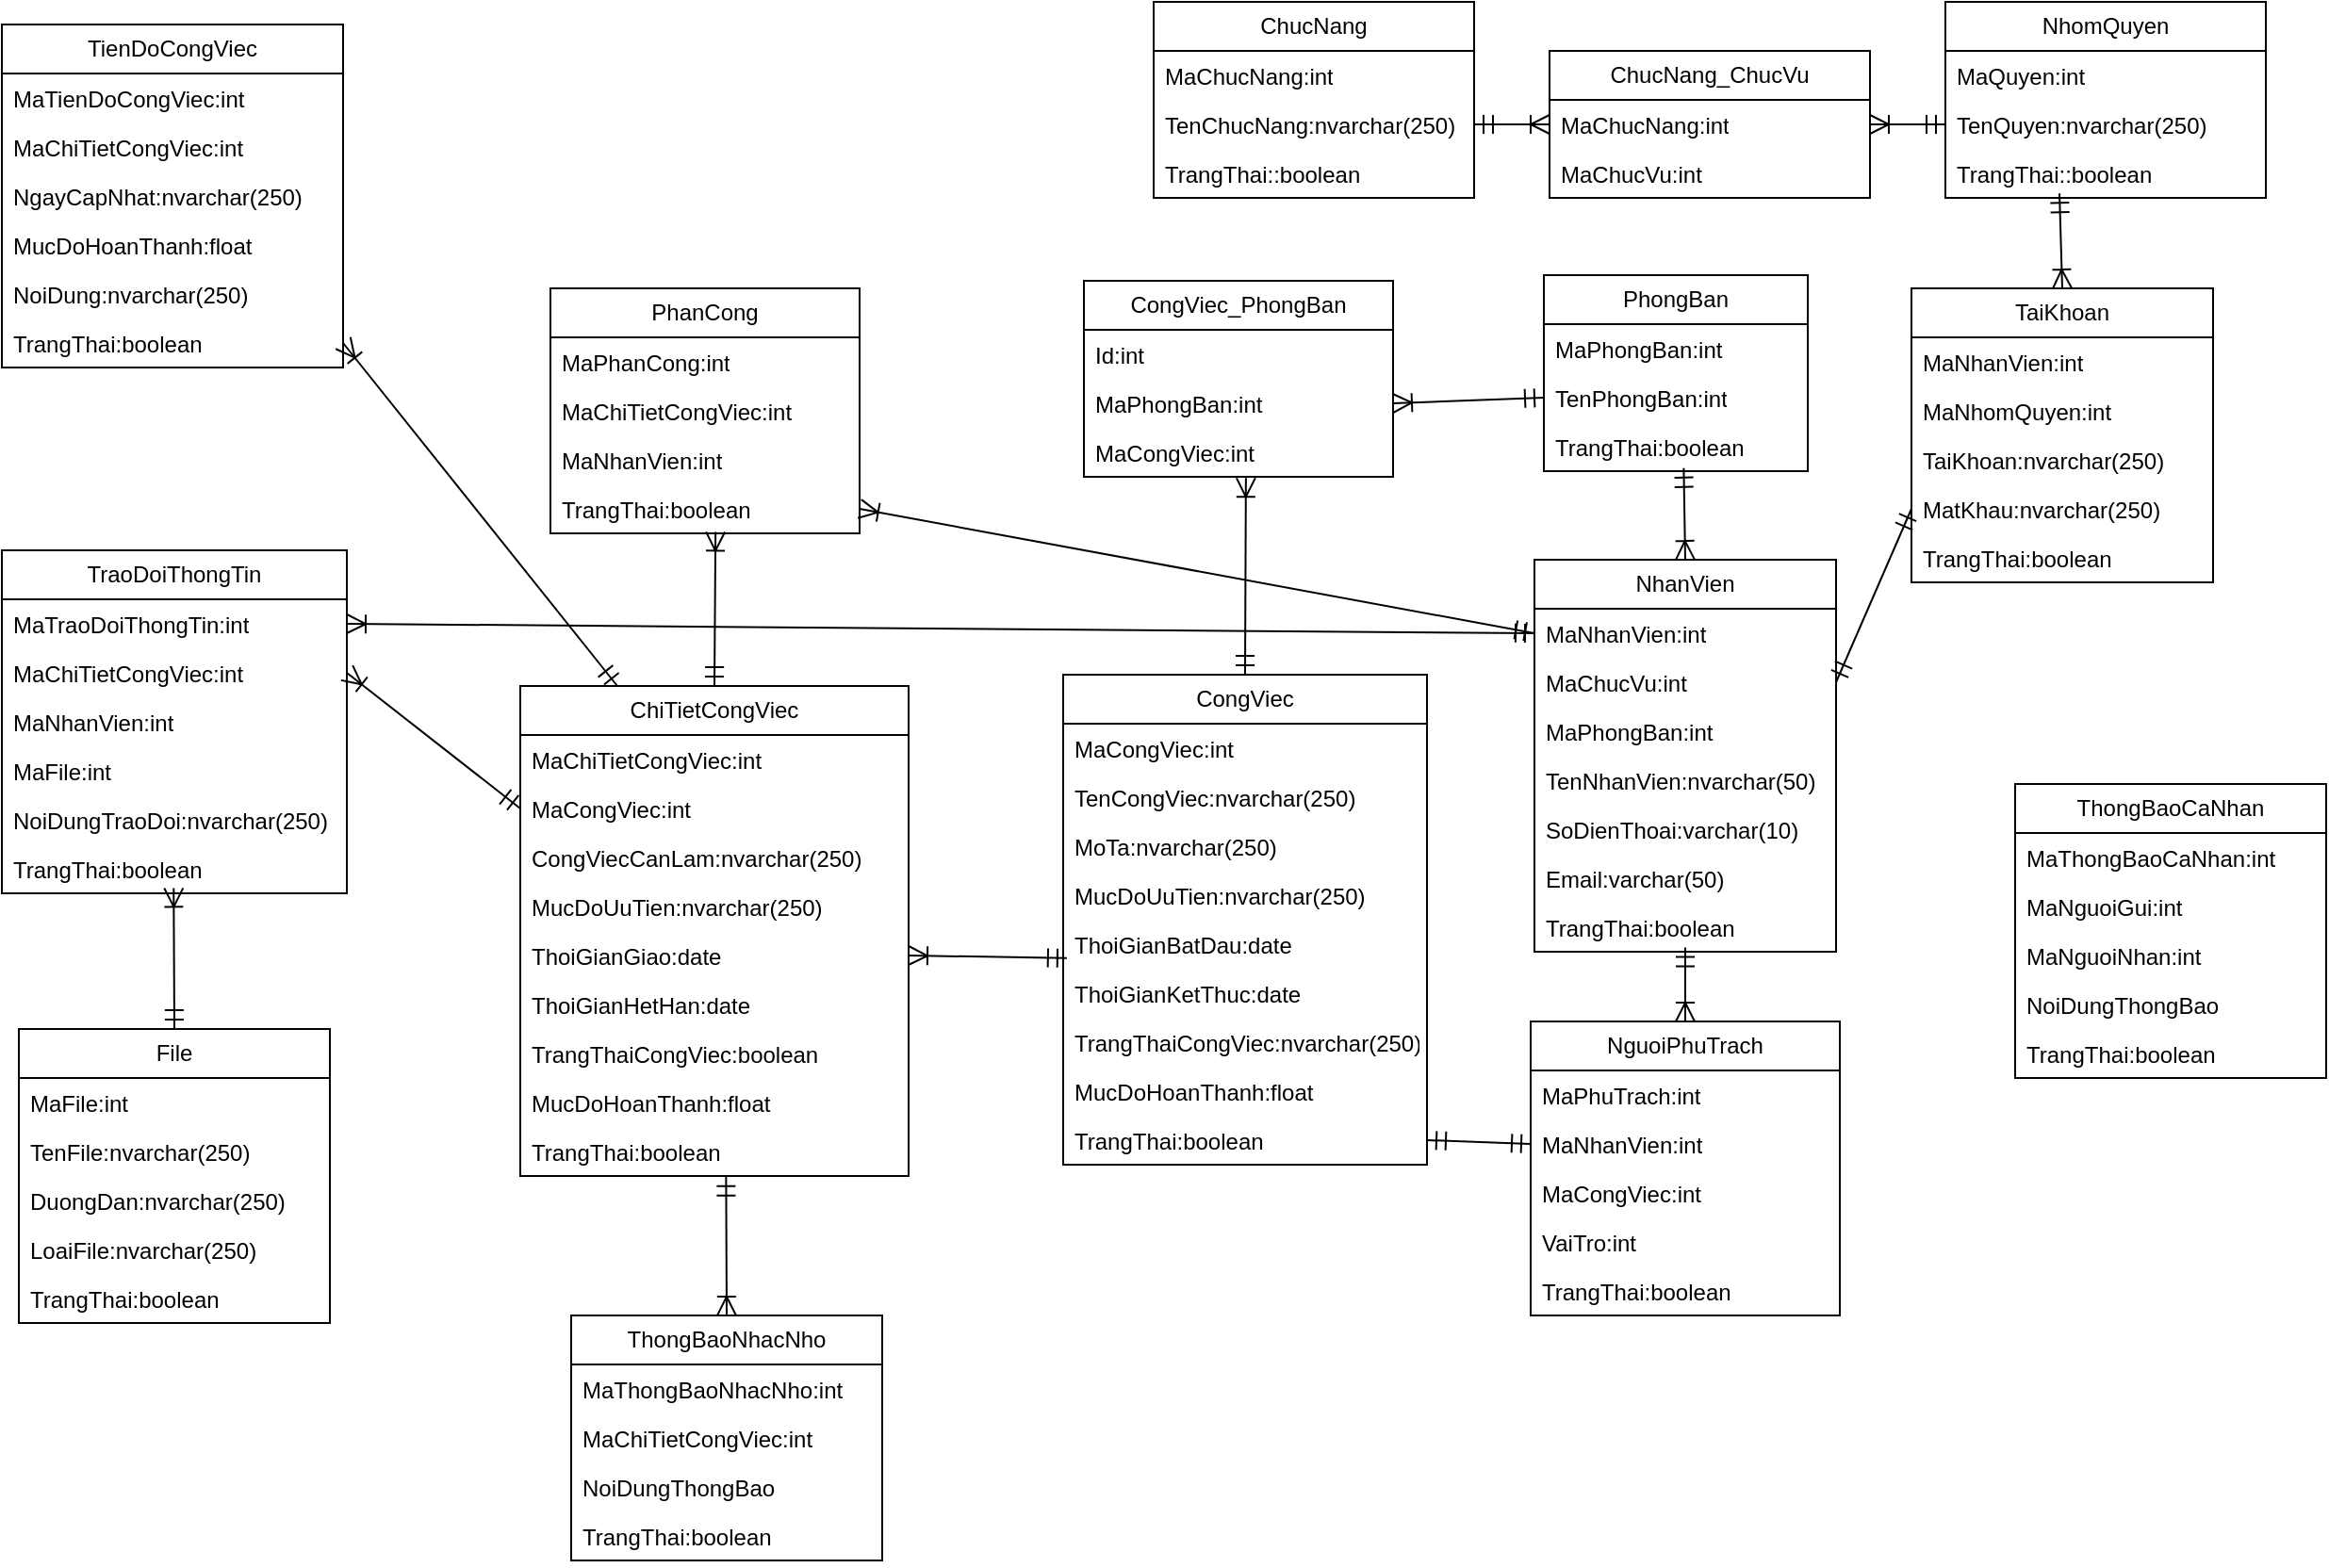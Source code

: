 <mxfile version="24.7.14">
  <diagram name="Trang-1" id="C-tgxgAVF5Ouf7KuxYOn">
    <mxGraphModel dx="2206" dy="981" grid="0" gridSize="10" guides="1" tooltips="1" connect="1" arrows="1" fold="1" page="0" pageScale="1" pageWidth="827" pageHeight="1169" math="0" shadow="0">
      <root>
        <mxCell id="0" />
        <mxCell id="1" parent="0" />
        <mxCell id="ZC5v_0BSbkfHpD8rnW3x-1" value="TaiKhoan" style="swimlane;fontStyle=0;childLayout=stackLayout;horizontal=1;startSize=26;fillColor=none;horizontalStack=0;resizeParent=1;resizeParentMax=0;resizeLast=0;collapsible=1;marginBottom=0;whiteSpace=wrap;html=1;" vertex="1" parent="1">
          <mxGeometry x="-158" y="-158" width="160" height="156" as="geometry" />
        </mxCell>
        <mxCell id="ZC5v_0BSbkfHpD8rnW3x-2" value="MaNhanVien:int" style="text;strokeColor=none;fillColor=none;align=left;verticalAlign=top;spacingLeft=4;spacingRight=4;overflow=hidden;rotatable=0;points=[[0,0.5],[1,0.5]];portConstraint=eastwest;whiteSpace=wrap;html=1;" vertex="1" parent="ZC5v_0BSbkfHpD8rnW3x-1">
          <mxGeometry y="26" width="160" height="26" as="geometry" />
        </mxCell>
        <mxCell id="ZC5v_0BSbkfHpD8rnW3x-3" value="MaNhomQuyen:int" style="text;strokeColor=none;fillColor=none;align=left;verticalAlign=top;spacingLeft=4;spacingRight=4;overflow=hidden;rotatable=0;points=[[0,0.5],[1,0.5]];portConstraint=eastwest;whiteSpace=wrap;html=1;" vertex="1" parent="ZC5v_0BSbkfHpD8rnW3x-1">
          <mxGeometry y="52" width="160" height="26" as="geometry" />
        </mxCell>
        <mxCell id="ZC5v_0BSbkfHpD8rnW3x-4" value="TaiKhoan:nvarchar(250)" style="text;strokeColor=none;fillColor=none;align=left;verticalAlign=top;spacingLeft=4;spacingRight=4;overflow=hidden;rotatable=0;points=[[0,0.5],[1,0.5]];portConstraint=eastwest;whiteSpace=wrap;html=1;" vertex="1" parent="ZC5v_0BSbkfHpD8rnW3x-1">
          <mxGeometry y="78" width="160" height="26" as="geometry" />
        </mxCell>
        <mxCell id="ZC5v_0BSbkfHpD8rnW3x-5" value="MatKhau:nvarchar(250)" style="text;strokeColor=none;fillColor=none;align=left;verticalAlign=top;spacingLeft=4;spacingRight=4;overflow=hidden;rotatable=0;points=[[0,0.5],[1,0.5]];portConstraint=eastwest;whiteSpace=wrap;html=1;" vertex="1" parent="ZC5v_0BSbkfHpD8rnW3x-1">
          <mxGeometry y="104" width="160" height="26" as="geometry" />
        </mxCell>
        <mxCell id="ZC5v_0BSbkfHpD8rnW3x-6" value="TrangThai:boolean" style="text;strokeColor=none;fillColor=none;align=left;verticalAlign=top;spacingLeft=4;spacingRight=4;overflow=hidden;rotatable=0;points=[[0,0.5],[1,0.5]];portConstraint=eastwest;whiteSpace=wrap;html=1;" vertex="1" parent="ZC5v_0BSbkfHpD8rnW3x-1">
          <mxGeometry y="130" width="160" height="26" as="geometry" />
        </mxCell>
        <mxCell id="ZC5v_0BSbkfHpD8rnW3x-16" value="PhongBan" style="swimlane;fontStyle=0;childLayout=stackLayout;horizontal=1;startSize=26;fillColor=none;horizontalStack=0;resizeParent=1;resizeParentMax=0;resizeLast=0;collapsible=1;marginBottom=0;whiteSpace=wrap;html=1;" vertex="1" parent="1">
          <mxGeometry x="-353" y="-165" width="140" height="104" as="geometry" />
        </mxCell>
        <mxCell id="ZC5v_0BSbkfHpD8rnW3x-17" value="MaPhongBan:int" style="text;strokeColor=none;fillColor=none;align=left;verticalAlign=top;spacingLeft=4;spacingRight=4;overflow=hidden;rotatable=0;points=[[0,0.5],[1,0.5]];portConstraint=eastwest;whiteSpace=wrap;html=1;" vertex="1" parent="ZC5v_0BSbkfHpD8rnW3x-16">
          <mxGeometry y="26" width="140" height="26" as="geometry" />
        </mxCell>
        <mxCell id="ZC5v_0BSbkfHpD8rnW3x-18" value="TenPhongBan:int" style="text;strokeColor=none;fillColor=none;align=left;verticalAlign=top;spacingLeft=4;spacingRight=4;overflow=hidden;rotatable=0;points=[[0,0.5],[1,0.5]];portConstraint=eastwest;whiteSpace=wrap;html=1;" vertex="1" parent="ZC5v_0BSbkfHpD8rnW3x-16">
          <mxGeometry y="52" width="140" height="26" as="geometry" />
        </mxCell>
        <mxCell id="ZC5v_0BSbkfHpD8rnW3x-19" value="TrangThai:boolean" style="text;strokeColor=none;fillColor=none;align=left;verticalAlign=top;spacingLeft=4;spacingRight=4;overflow=hidden;rotatable=0;points=[[0,0.5],[1,0.5]];portConstraint=eastwest;whiteSpace=wrap;html=1;" vertex="1" parent="ZC5v_0BSbkfHpD8rnW3x-16">
          <mxGeometry y="78" width="140" height="26" as="geometry" />
        </mxCell>
        <mxCell id="ZC5v_0BSbkfHpD8rnW3x-20" style="edgeStyle=none;curved=1;rounded=0;orthogonalLoop=1;jettySize=auto;html=1;entryX=1;entryY=0.5;entryDx=0;entryDy=0;fontSize=12;startSize=8;endSize=8;" edge="1" parent="ZC5v_0BSbkfHpD8rnW3x-16" source="ZC5v_0BSbkfHpD8rnW3x-18" target="ZC5v_0BSbkfHpD8rnW3x-18">
          <mxGeometry relative="1" as="geometry" />
        </mxCell>
        <mxCell id="ZC5v_0BSbkfHpD8rnW3x-21" value="CongViec" style="swimlane;fontStyle=0;childLayout=stackLayout;horizontal=1;startSize=26;fillColor=none;horizontalStack=0;resizeParent=1;resizeParentMax=0;resizeLast=0;collapsible=1;marginBottom=0;whiteSpace=wrap;html=1;" vertex="1" parent="1">
          <mxGeometry x="-608" y="47" width="193" height="260" as="geometry" />
        </mxCell>
        <mxCell id="ZC5v_0BSbkfHpD8rnW3x-22" value="MaCongViec:int" style="text;strokeColor=none;fillColor=none;align=left;verticalAlign=top;spacingLeft=4;spacingRight=4;overflow=hidden;rotatable=0;points=[[0,0.5],[1,0.5]];portConstraint=eastwest;whiteSpace=wrap;html=1;" vertex="1" parent="ZC5v_0BSbkfHpD8rnW3x-21">
          <mxGeometry y="26" width="193" height="26" as="geometry" />
        </mxCell>
        <mxCell id="ZC5v_0BSbkfHpD8rnW3x-23" value="TenCongViec:nvarchar(250)" style="text;strokeColor=none;fillColor=none;align=left;verticalAlign=top;spacingLeft=4;spacingRight=4;overflow=hidden;rotatable=0;points=[[0,0.5],[1,0.5]];portConstraint=eastwest;whiteSpace=wrap;html=1;" vertex="1" parent="ZC5v_0BSbkfHpD8rnW3x-21">
          <mxGeometry y="52" width="193" height="26" as="geometry" />
        </mxCell>
        <mxCell id="ZC5v_0BSbkfHpD8rnW3x-24" value="MoTa:nvarchar(250)" style="text;strokeColor=none;fillColor=none;align=left;verticalAlign=top;spacingLeft=4;spacingRight=4;overflow=hidden;rotatable=0;points=[[0,0.5],[1,0.5]];portConstraint=eastwest;whiteSpace=wrap;html=1;" vertex="1" parent="ZC5v_0BSbkfHpD8rnW3x-21">
          <mxGeometry y="78" width="193" height="26" as="geometry" />
        </mxCell>
        <mxCell id="ZC5v_0BSbkfHpD8rnW3x-25" value="MucDoUuTien:nvarchar(250)" style="text;strokeColor=none;fillColor=none;align=left;verticalAlign=top;spacingLeft=4;spacingRight=4;overflow=hidden;rotatable=0;points=[[0,0.5],[1,0.5]];portConstraint=eastwest;whiteSpace=wrap;html=1;" vertex="1" parent="ZC5v_0BSbkfHpD8rnW3x-21">
          <mxGeometry y="104" width="193" height="26" as="geometry" />
        </mxCell>
        <mxCell id="ZC5v_0BSbkfHpD8rnW3x-26" value="ThoiGianBatDau:date" style="text;strokeColor=none;fillColor=none;align=left;verticalAlign=top;spacingLeft=4;spacingRight=4;overflow=hidden;rotatable=0;points=[[0,0.5],[1,0.5]];portConstraint=eastwest;whiteSpace=wrap;html=1;" vertex="1" parent="ZC5v_0BSbkfHpD8rnW3x-21">
          <mxGeometry y="130" width="193" height="26" as="geometry" />
        </mxCell>
        <mxCell id="ZC5v_0BSbkfHpD8rnW3x-27" value="ThoiGianKetThuc:date" style="text;strokeColor=none;fillColor=none;align=left;verticalAlign=top;spacingLeft=4;spacingRight=4;overflow=hidden;rotatable=0;points=[[0,0.5],[1,0.5]];portConstraint=eastwest;whiteSpace=wrap;html=1;" vertex="1" parent="ZC5v_0BSbkfHpD8rnW3x-21">
          <mxGeometry y="156" width="193" height="26" as="geometry" />
        </mxCell>
        <mxCell id="ZC5v_0BSbkfHpD8rnW3x-28" value="TrangThaiCongViec:nvarchar(250)" style="text;strokeColor=none;fillColor=none;align=left;verticalAlign=top;spacingLeft=4;spacingRight=4;overflow=hidden;rotatable=0;points=[[0,0.5],[1,0.5]];portConstraint=eastwest;whiteSpace=wrap;html=1;" vertex="1" parent="ZC5v_0BSbkfHpD8rnW3x-21">
          <mxGeometry y="182" width="193" height="26" as="geometry" />
        </mxCell>
        <mxCell id="ZC5v_0BSbkfHpD8rnW3x-29" value="MucDoHoanThanh:float" style="text;strokeColor=none;fillColor=none;align=left;verticalAlign=top;spacingLeft=4;spacingRight=4;overflow=hidden;rotatable=0;points=[[0,0.5],[1,0.5]];portConstraint=eastwest;whiteSpace=wrap;html=1;" vertex="1" parent="ZC5v_0BSbkfHpD8rnW3x-21">
          <mxGeometry y="208" width="193" height="26" as="geometry" />
        </mxCell>
        <mxCell id="ZC5v_0BSbkfHpD8rnW3x-30" value="TrangThai:boolean" style="text;strokeColor=none;fillColor=none;align=left;verticalAlign=top;spacingLeft=4;spacingRight=4;overflow=hidden;rotatable=0;points=[[0,0.5],[1,0.5]];portConstraint=eastwest;whiteSpace=wrap;html=1;" vertex="1" parent="ZC5v_0BSbkfHpD8rnW3x-21">
          <mxGeometry y="234" width="193" height="26" as="geometry" />
        </mxCell>
        <mxCell id="ZC5v_0BSbkfHpD8rnW3x-60" value="ChucNang" style="swimlane;fontStyle=0;childLayout=stackLayout;horizontal=1;startSize=26;fillColor=none;horizontalStack=0;resizeParent=1;resizeParentMax=0;resizeLast=0;collapsible=1;marginBottom=0;whiteSpace=wrap;html=1;" vertex="1" parent="1">
          <mxGeometry x="-560" y="-310" width="170" height="104" as="geometry" />
        </mxCell>
        <mxCell id="ZC5v_0BSbkfHpD8rnW3x-61" value="MaChucNang:int" style="text;strokeColor=none;fillColor=none;align=left;verticalAlign=top;spacingLeft=4;spacingRight=4;overflow=hidden;rotatable=0;points=[[0,0.5],[1,0.5]];portConstraint=eastwest;whiteSpace=wrap;html=1;" vertex="1" parent="ZC5v_0BSbkfHpD8rnW3x-60">
          <mxGeometry y="26" width="170" height="26" as="geometry" />
        </mxCell>
        <mxCell id="ZC5v_0BSbkfHpD8rnW3x-62" value="TenChucNang:nvarchar(250)" style="text;strokeColor=none;fillColor=none;align=left;verticalAlign=top;spacingLeft=4;spacingRight=4;overflow=hidden;rotatable=0;points=[[0,0.5],[1,0.5]];portConstraint=eastwest;whiteSpace=wrap;html=1;" vertex="1" parent="ZC5v_0BSbkfHpD8rnW3x-60">
          <mxGeometry y="52" width="170" height="26" as="geometry" />
        </mxCell>
        <mxCell id="ZC5v_0BSbkfHpD8rnW3x-63" value="TrangThai::boolean" style="text;strokeColor=none;fillColor=none;align=left;verticalAlign=top;spacingLeft=4;spacingRight=4;overflow=hidden;rotatable=0;points=[[0,0.5],[1,0.5]];portConstraint=eastwest;whiteSpace=wrap;html=1;" vertex="1" parent="ZC5v_0BSbkfHpD8rnW3x-60">
          <mxGeometry y="78" width="170" height="26" as="geometry" />
        </mxCell>
        <mxCell id="ZC5v_0BSbkfHpD8rnW3x-64" value="ChucNang_ChucVu" style="swimlane;fontStyle=0;childLayout=stackLayout;horizontal=1;startSize=26;fillColor=none;horizontalStack=0;resizeParent=1;resizeParentMax=0;resizeLast=0;collapsible=1;marginBottom=0;whiteSpace=wrap;html=1;" vertex="1" parent="1">
          <mxGeometry x="-350" y="-284" width="170" height="78" as="geometry" />
        </mxCell>
        <mxCell id="ZC5v_0BSbkfHpD8rnW3x-65" value="MaChucNang:int" style="text;strokeColor=none;fillColor=none;align=left;verticalAlign=top;spacingLeft=4;spacingRight=4;overflow=hidden;rotatable=0;points=[[0,0.5],[1,0.5]];portConstraint=eastwest;whiteSpace=wrap;html=1;" vertex="1" parent="ZC5v_0BSbkfHpD8rnW3x-64">
          <mxGeometry y="26" width="170" height="26" as="geometry" />
        </mxCell>
        <mxCell id="ZC5v_0BSbkfHpD8rnW3x-66" value="MaChucVu:int" style="text;strokeColor=none;fillColor=none;align=left;verticalAlign=top;spacingLeft=4;spacingRight=4;overflow=hidden;rotatable=0;points=[[0,0.5],[1,0.5]];portConstraint=eastwest;whiteSpace=wrap;html=1;" vertex="1" parent="ZC5v_0BSbkfHpD8rnW3x-64">
          <mxGeometry y="52" width="170" height="26" as="geometry" />
        </mxCell>
        <mxCell id="ZC5v_0BSbkfHpD8rnW3x-67" value="NhomQuyen" style="swimlane;fontStyle=0;childLayout=stackLayout;horizontal=1;startSize=26;fillColor=none;horizontalStack=0;resizeParent=1;resizeParentMax=0;resizeLast=0;collapsible=1;marginBottom=0;whiteSpace=wrap;html=1;" vertex="1" parent="1">
          <mxGeometry x="-140" y="-310" width="170" height="104" as="geometry" />
        </mxCell>
        <mxCell id="ZC5v_0BSbkfHpD8rnW3x-68" value="MaQuyen:int" style="text;strokeColor=none;fillColor=none;align=left;verticalAlign=top;spacingLeft=4;spacingRight=4;overflow=hidden;rotatable=0;points=[[0,0.5],[1,0.5]];portConstraint=eastwest;whiteSpace=wrap;html=1;" vertex="1" parent="ZC5v_0BSbkfHpD8rnW3x-67">
          <mxGeometry y="26" width="170" height="26" as="geometry" />
        </mxCell>
        <mxCell id="ZC5v_0BSbkfHpD8rnW3x-69" value="TenQuyen:nvarchar(250)" style="text;strokeColor=none;fillColor=none;align=left;verticalAlign=top;spacingLeft=4;spacingRight=4;overflow=hidden;rotatable=0;points=[[0,0.5],[1,0.5]];portConstraint=eastwest;whiteSpace=wrap;html=1;" vertex="1" parent="ZC5v_0BSbkfHpD8rnW3x-67">
          <mxGeometry y="52" width="170" height="26" as="geometry" />
        </mxCell>
        <mxCell id="ZC5v_0BSbkfHpD8rnW3x-70" value="TrangThai::boolean" style="text;strokeColor=none;fillColor=none;align=left;verticalAlign=top;spacingLeft=4;spacingRight=4;overflow=hidden;rotatable=0;points=[[0,0.5],[1,0.5]];portConstraint=eastwest;whiteSpace=wrap;html=1;" vertex="1" parent="ZC5v_0BSbkfHpD8rnW3x-67">
          <mxGeometry y="78" width="170" height="26" as="geometry" />
        </mxCell>
        <mxCell id="ZC5v_0BSbkfHpD8rnW3x-71" style="edgeStyle=none;curved=1;rounded=0;orthogonalLoop=1;jettySize=auto;html=1;exitX=1;exitY=0.5;exitDx=0;exitDy=0;entryX=0;entryY=0.5;entryDx=0;entryDy=0;fontSize=12;startSize=8;endSize=8;endArrow=ERoneToMany;endFill=0;startArrow=ERmandOne;startFill=0;" edge="1" parent="1" source="ZC5v_0BSbkfHpD8rnW3x-62" target="ZC5v_0BSbkfHpD8rnW3x-65">
          <mxGeometry relative="1" as="geometry" />
        </mxCell>
        <mxCell id="ZC5v_0BSbkfHpD8rnW3x-72" style="edgeStyle=none;curved=1;rounded=0;orthogonalLoop=1;jettySize=auto;html=1;exitX=1;exitY=0.5;exitDx=0;exitDy=0;entryX=0;entryY=0.5;entryDx=0;entryDy=0;fontSize=12;startSize=8;endSize=8;endArrow=ERmandOne;endFill=0;startArrow=ERoneToMany;startFill=0;" edge="1" parent="1" source="ZC5v_0BSbkfHpD8rnW3x-65" target="ZC5v_0BSbkfHpD8rnW3x-69">
          <mxGeometry relative="1" as="geometry" />
        </mxCell>
        <mxCell id="ZC5v_0BSbkfHpD8rnW3x-73" style="edgeStyle=none;curved=1;rounded=0;orthogonalLoop=1;jettySize=auto;html=1;exitX=0.5;exitY=0;exitDx=0;exitDy=0;entryX=0.356;entryY=0.908;entryDx=0;entryDy=0;entryPerimeter=0;fontSize=12;startSize=8;endSize=8;endArrow=ERmandOne;endFill=0;startArrow=ERoneToMany;startFill=0;" edge="1" parent="1" source="ZC5v_0BSbkfHpD8rnW3x-1" target="ZC5v_0BSbkfHpD8rnW3x-70">
          <mxGeometry relative="1" as="geometry" />
        </mxCell>
        <mxCell id="ZC5v_0BSbkfHpD8rnW3x-108" value="CongViec_PhongBan" style="swimlane;fontStyle=0;childLayout=stackLayout;horizontal=1;startSize=26;fillColor=none;horizontalStack=0;resizeParent=1;resizeParentMax=0;resizeLast=0;collapsible=1;marginBottom=0;whiteSpace=wrap;html=1;" vertex="1" parent="1">
          <mxGeometry x="-597" y="-162" width="164" height="104" as="geometry">
            <mxRectangle x="280" y="562" width="100" height="30" as="alternateBounds" />
          </mxGeometry>
        </mxCell>
        <mxCell id="ZC5v_0BSbkfHpD8rnW3x-109" value="Id:int" style="text;strokeColor=none;fillColor=none;align=left;verticalAlign=top;spacingLeft=4;spacingRight=4;overflow=hidden;rotatable=0;points=[[0,0.5],[1,0.5]];portConstraint=eastwest;whiteSpace=wrap;html=1;" vertex="1" parent="ZC5v_0BSbkfHpD8rnW3x-108">
          <mxGeometry y="26" width="164" height="26" as="geometry" />
        </mxCell>
        <mxCell id="ZC5v_0BSbkfHpD8rnW3x-111" value="MaPhongBan:int" style="text;strokeColor=none;fillColor=none;align=left;verticalAlign=top;spacingLeft=4;spacingRight=4;overflow=hidden;rotatable=0;points=[[0,0.5],[1,0.5]];portConstraint=eastwest;whiteSpace=wrap;html=1;" vertex="1" parent="ZC5v_0BSbkfHpD8rnW3x-108">
          <mxGeometry y="52" width="164" height="26" as="geometry" />
        </mxCell>
        <mxCell id="ZC5v_0BSbkfHpD8rnW3x-112" value="MaCongViec:int" style="text;strokeColor=none;fillColor=none;align=left;verticalAlign=top;spacingLeft=4;spacingRight=4;overflow=hidden;rotatable=0;points=[[0,0.5],[1,0.5]];portConstraint=eastwest;whiteSpace=wrap;html=1;" vertex="1" parent="ZC5v_0BSbkfHpD8rnW3x-108">
          <mxGeometry y="78" width="164" height="26" as="geometry" />
        </mxCell>
        <mxCell id="ZC5v_0BSbkfHpD8rnW3x-113" style="edgeStyle=none;curved=1;rounded=0;orthogonalLoop=1;jettySize=auto;html=1;exitX=0.5;exitY=0;exitDx=0;exitDy=0;entryX=0.524;entryY=1.023;entryDx=0;entryDy=0;entryPerimeter=0;fontSize=12;startSize=8;endSize=8;endArrow=ERoneToMany;endFill=0;startArrow=ERmandOne;startFill=0;" edge="1" parent="1" source="ZC5v_0BSbkfHpD8rnW3x-21" target="ZC5v_0BSbkfHpD8rnW3x-112">
          <mxGeometry relative="1" as="geometry" />
        </mxCell>
        <mxCell id="ZC5v_0BSbkfHpD8rnW3x-115" value="NhanVien" style="swimlane;fontStyle=0;childLayout=stackLayout;horizontal=1;startSize=26;fillColor=none;horizontalStack=0;resizeParent=1;resizeParentMax=0;resizeLast=0;collapsible=1;marginBottom=0;whiteSpace=wrap;html=1;" vertex="1" parent="1">
          <mxGeometry x="-358" y="-14" width="160" height="208" as="geometry" />
        </mxCell>
        <mxCell id="ZC5v_0BSbkfHpD8rnW3x-116" value="MaNhanVien:int" style="text;strokeColor=none;fillColor=none;align=left;verticalAlign=top;spacingLeft=4;spacingRight=4;overflow=hidden;rotatable=0;points=[[0,0.5],[1,0.5]];portConstraint=eastwest;whiteSpace=wrap;html=1;" vertex="1" parent="ZC5v_0BSbkfHpD8rnW3x-115">
          <mxGeometry y="26" width="160" height="26" as="geometry" />
        </mxCell>
        <mxCell id="ZC5v_0BSbkfHpD8rnW3x-117" value="MaChucVu:int" style="text;strokeColor=none;fillColor=none;align=left;verticalAlign=top;spacingLeft=4;spacingRight=4;overflow=hidden;rotatable=0;points=[[0,0.5],[1,0.5]];portConstraint=eastwest;whiteSpace=wrap;html=1;" vertex="1" parent="ZC5v_0BSbkfHpD8rnW3x-115">
          <mxGeometry y="52" width="160" height="26" as="geometry" />
        </mxCell>
        <mxCell id="ZC5v_0BSbkfHpD8rnW3x-118" value="MaPhongBan:int" style="text;strokeColor=none;fillColor=none;align=left;verticalAlign=top;spacingLeft=4;spacingRight=4;overflow=hidden;rotatable=0;points=[[0,0.5],[1,0.5]];portConstraint=eastwest;whiteSpace=wrap;html=1;" vertex="1" parent="ZC5v_0BSbkfHpD8rnW3x-115">
          <mxGeometry y="78" width="160" height="26" as="geometry" />
        </mxCell>
        <mxCell id="ZC5v_0BSbkfHpD8rnW3x-119" value="TenNhanVien:nvarchar(50)" style="text;strokeColor=none;fillColor=none;align=left;verticalAlign=top;spacingLeft=4;spacingRight=4;overflow=hidden;rotatable=0;points=[[0,0.5],[1,0.5]];portConstraint=eastwest;whiteSpace=wrap;html=1;" vertex="1" parent="ZC5v_0BSbkfHpD8rnW3x-115">
          <mxGeometry y="104" width="160" height="26" as="geometry" />
        </mxCell>
        <mxCell id="ZC5v_0BSbkfHpD8rnW3x-120" value="SoDienThoai:varchar(10)" style="text;strokeColor=none;fillColor=none;align=left;verticalAlign=top;spacingLeft=4;spacingRight=4;overflow=hidden;rotatable=0;points=[[0,0.5],[1,0.5]];portConstraint=eastwest;whiteSpace=wrap;html=1;" vertex="1" parent="ZC5v_0BSbkfHpD8rnW3x-115">
          <mxGeometry y="130" width="160" height="26" as="geometry" />
        </mxCell>
        <mxCell id="ZC5v_0BSbkfHpD8rnW3x-121" value="Email:varchar(50)" style="text;strokeColor=none;fillColor=none;align=left;verticalAlign=top;spacingLeft=4;spacingRight=4;overflow=hidden;rotatable=0;points=[[0,0.5],[1,0.5]];portConstraint=eastwest;whiteSpace=wrap;html=1;" vertex="1" parent="ZC5v_0BSbkfHpD8rnW3x-115">
          <mxGeometry y="156" width="160" height="26" as="geometry" />
        </mxCell>
        <mxCell id="ZC5v_0BSbkfHpD8rnW3x-122" value="TrangThai:boolean" style="text;strokeColor=none;fillColor=none;align=left;verticalAlign=top;spacingLeft=4;spacingRight=4;overflow=hidden;rotatable=0;points=[[0,0.5],[1,0.5]];portConstraint=eastwest;whiteSpace=wrap;html=1;" vertex="1" parent="ZC5v_0BSbkfHpD8rnW3x-115">
          <mxGeometry y="182" width="160" height="26" as="geometry" />
        </mxCell>
        <mxCell id="ZC5v_0BSbkfHpD8rnW3x-124" style="edgeStyle=none;curved=1;rounded=0;orthogonalLoop=1;jettySize=auto;html=1;exitX=0.5;exitY=0;exitDx=0;exitDy=0;entryX=0.53;entryY=0.938;entryDx=0;entryDy=0;entryPerimeter=0;fontSize=12;startSize=8;endSize=8;startArrow=ERoneToMany;startFill=0;endArrow=ERmandOne;endFill=0;" edge="1" parent="1" source="ZC5v_0BSbkfHpD8rnW3x-115" target="ZC5v_0BSbkfHpD8rnW3x-19">
          <mxGeometry relative="1" as="geometry" />
        </mxCell>
        <mxCell id="ZC5v_0BSbkfHpD8rnW3x-125" style="edgeStyle=none;curved=1;rounded=0;orthogonalLoop=1;jettySize=auto;html=1;exitX=1;exitY=0.5;exitDx=0;exitDy=0;entryX=0;entryY=0.5;entryDx=0;entryDy=0;fontSize=12;startSize=8;endSize=8;startArrow=ERoneToMany;startFill=0;endArrow=ERmandOne;endFill=0;" edge="1" parent="1" target="ZC5v_0BSbkfHpD8rnW3x-18">
          <mxGeometry relative="1" as="geometry">
            <mxPoint x="-433" y="-97" as="sourcePoint" />
          </mxGeometry>
        </mxCell>
        <mxCell id="ZC5v_0BSbkfHpD8rnW3x-126" style="edgeStyle=none;curved=1;rounded=0;orthogonalLoop=1;jettySize=auto;html=1;exitX=0;exitY=0.5;exitDx=0;exitDy=0;entryX=1;entryY=0.5;entryDx=0;entryDy=0;fontSize=12;startSize=8;endSize=8;startArrow=ERmandOne;startFill=0;endArrow=ERmandOne;endFill=0;" edge="1" parent="1" source="ZC5v_0BSbkfHpD8rnW3x-5" target="ZC5v_0BSbkfHpD8rnW3x-117">
          <mxGeometry relative="1" as="geometry" />
        </mxCell>
        <mxCell id="ZC5v_0BSbkfHpD8rnW3x-127" value="ChiTietCongViec" style="swimlane;fontStyle=0;childLayout=stackLayout;horizontal=1;startSize=26;fillColor=none;horizontalStack=0;resizeParent=1;resizeParentMax=0;resizeLast=0;collapsible=1;marginBottom=0;whiteSpace=wrap;html=1;" vertex="1" parent="1">
          <mxGeometry x="-896" y="53" width="206" height="260" as="geometry" />
        </mxCell>
        <mxCell id="ZC5v_0BSbkfHpD8rnW3x-137" value="MaChiTietCongViec:int" style="text;strokeColor=none;fillColor=none;align=left;verticalAlign=top;spacingLeft=4;spacingRight=4;overflow=hidden;rotatable=0;points=[[0,0.5],[1,0.5]];portConstraint=eastwest;whiteSpace=wrap;html=1;" vertex="1" parent="ZC5v_0BSbkfHpD8rnW3x-127">
          <mxGeometry y="26" width="206" height="26" as="geometry" />
        </mxCell>
        <mxCell id="ZC5v_0BSbkfHpD8rnW3x-128" value="MaCongViec:int" style="text;strokeColor=none;fillColor=none;align=left;verticalAlign=top;spacingLeft=4;spacingRight=4;overflow=hidden;rotatable=0;points=[[0,0.5],[1,0.5]];portConstraint=eastwest;whiteSpace=wrap;html=1;" vertex="1" parent="ZC5v_0BSbkfHpD8rnW3x-127">
          <mxGeometry y="52" width="206" height="26" as="geometry" />
        </mxCell>
        <mxCell id="ZC5v_0BSbkfHpD8rnW3x-129" value="CongViecCanLam:nvarchar(250)" style="text;strokeColor=none;fillColor=none;align=left;verticalAlign=top;spacingLeft=4;spacingRight=4;overflow=hidden;rotatable=0;points=[[0,0.5],[1,0.5]];portConstraint=eastwest;whiteSpace=wrap;html=1;" vertex="1" parent="ZC5v_0BSbkfHpD8rnW3x-127">
          <mxGeometry y="78" width="206" height="26" as="geometry" />
        </mxCell>
        <mxCell id="ZC5v_0BSbkfHpD8rnW3x-131" value="MucDoUuTien:nvarchar(250)" style="text;strokeColor=none;fillColor=none;align=left;verticalAlign=top;spacingLeft=4;spacingRight=4;overflow=hidden;rotatable=0;points=[[0,0.5],[1,0.5]];portConstraint=eastwest;whiteSpace=wrap;html=1;" vertex="1" parent="ZC5v_0BSbkfHpD8rnW3x-127">
          <mxGeometry y="104" width="206" height="26" as="geometry" />
        </mxCell>
        <mxCell id="ZC5v_0BSbkfHpD8rnW3x-132" value="ThoiGianGiao:date" style="text;strokeColor=none;fillColor=none;align=left;verticalAlign=top;spacingLeft=4;spacingRight=4;overflow=hidden;rotatable=0;points=[[0,0.5],[1,0.5]];portConstraint=eastwest;whiteSpace=wrap;html=1;" vertex="1" parent="ZC5v_0BSbkfHpD8rnW3x-127">
          <mxGeometry y="130" width="206" height="26" as="geometry" />
        </mxCell>
        <mxCell id="ZC5v_0BSbkfHpD8rnW3x-133" value="ThoiGianHetHan:date" style="text;strokeColor=none;fillColor=none;align=left;verticalAlign=top;spacingLeft=4;spacingRight=4;overflow=hidden;rotatable=0;points=[[0,0.5],[1,0.5]];portConstraint=eastwest;whiteSpace=wrap;html=1;" vertex="1" parent="ZC5v_0BSbkfHpD8rnW3x-127">
          <mxGeometry y="156" width="206" height="26" as="geometry" />
        </mxCell>
        <mxCell id="ZC5v_0BSbkfHpD8rnW3x-134" value="TrangThaiCongViec:boolean" style="text;strokeColor=none;fillColor=none;align=left;verticalAlign=top;spacingLeft=4;spacingRight=4;overflow=hidden;rotatable=0;points=[[0,0.5],[1,0.5]];portConstraint=eastwest;whiteSpace=wrap;html=1;" vertex="1" parent="ZC5v_0BSbkfHpD8rnW3x-127">
          <mxGeometry y="182" width="206" height="26" as="geometry" />
        </mxCell>
        <mxCell id="ZC5v_0BSbkfHpD8rnW3x-135" value="MucDoHoanThanh:float" style="text;strokeColor=none;fillColor=none;align=left;verticalAlign=top;spacingLeft=4;spacingRight=4;overflow=hidden;rotatable=0;points=[[0,0.5],[1,0.5]];portConstraint=eastwest;whiteSpace=wrap;html=1;" vertex="1" parent="ZC5v_0BSbkfHpD8rnW3x-127">
          <mxGeometry y="208" width="206" height="26" as="geometry" />
        </mxCell>
        <mxCell id="ZC5v_0BSbkfHpD8rnW3x-136" value="TrangThai:boolean" style="text;strokeColor=none;fillColor=none;align=left;verticalAlign=top;spacingLeft=4;spacingRight=4;overflow=hidden;rotatable=0;points=[[0,0.5],[1,0.5]];portConstraint=eastwest;whiteSpace=wrap;html=1;" vertex="1" parent="ZC5v_0BSbkfHpD8rnW3x-127">
          <mxGeometry y="234" width="206" height="26" as="geometry" />
        </mxCell>
        <mxCell id="ZC5v_0BSbkfHpD8rnW3x-138" style="edgeStyle=none;curved=1;rounded=0;orthogonalLoop=1;jettySize=auto;html=1;exitX=1;exitY=0.5;exitDx=0;exitDy=0;entryX=0.01;entryY=0.785;entryDx=0;entryDy=0;entryPerimeter=0;fontSize=12;startSize=8;endSize=8;startArrow=ERoneToMany;startFill=0;endArrow=ERmandOne;endFill=0;" edge="1" parent="1" source="ZC5v_0BSbkfHpD8rnW3x-132" target="ZC5v_0BSbkfHpD8rnW3x-26">
          <mxGeometry relative="1" as="geometry" />
        </mxCell>
        <mxCell id="ZC5v_0BSbkfHpD8rnW3x-139" value="PhanCong" style="swimlane;fontStyle=0;childLayout=stackLayout;horizontal=1;startSize=26;fillColor=none;horizontalStack=0;resizeParent=1;resizeParentMax=0;resizeLast=0;collapsible=1;marginBottom=0;whiteSpace=wrap;html=1;" vertex="1" parent="1">
          <mxGeometry x="-880" y="-158" width="164" height="130" as="geometry" />
        </mxCell>
        <mxCell id="ZC5v_0BSbkfHpD8rnW3x-140" value="MaPhanCong:int" style="text;strokeColor=none;fillColor=none;align=left;verticalAlign=top;spacingLeft=4;spacingRight=4;overflow=hidden;rotatable=0;points=[[0,0.5],[1,0.5]];portConstraint=eastwest;whiteSpace=wrap;html=1;" vertex="1" parent="ZC5v_0BSbkfHpD8rnW3x-139">
          <mxGeometry y="26" width="164" height="26" as="geometry" />
        </mxCell>
        <mxCell id="ZC5v_0BSbkfHpD8rnW3x-141" value="MaChiTietCongViec:int" style="text;strokeColor=none;fillColor=none;align=left;verticalAlign=top;spacingLeft=4;spacingRight=4;overflow=hidden;rotatable=0;points=[[0,0.5],[1,0.5]];portConstraint=eastwest;whiteSpace=wrap;html=1;" vertex="1" parent="ZC5v_0BSbkfHpD8rnW3x-139">
          <mxGeometry y="52" width="164" height="26" as="geometry" />
        </mxCell>
        <mxCell id="ZC5v_0BSbkfHpD8rnW3x-149" value="MaNhanVien:int" style="text;strokeColor=none;fillColor=none;align=left;verticalAlign=top;spacingLeft=4;spacingRight=4;overflow=hidden;rotatable=0;points=[[0,0.5],[1,0.5]];portConstraint=eastwest;whiteSpace=wrap;html=1;" vertex="1" parent="ZC5v_0BSbkfHpD8rnW3x-139">
          <mxGeometry y="78" width="164" height="26" as="geometry" />
        </mxCell>
        <mxCell id="ZC5v_0BSbkfHpD8rnW3x-151" value="TrangThai:boolean" style="text;strokeColor=none;fillColor=none;align=left;verticalAlign=top;spacingLeft=4;spacingRight=4;overflow=hidden;rotatable=0;points=[[0,0.5],[1,0.5]];portConstraint=eastwest;whiteSpace=wrap;html=1;" vertex="1" parent="ZC5v_0BSbkfHpD8rnW3x-139">
          <mxGeometry y="104" width="164" height="26" as="geometry" />
        </mxCell>
        <mxCell id="ZC5v_0BSbkfHpD8rnW3x-152" style="edgeStyle=none;curved=1;rounded=0;orthogonalLoop=1;jettySize=auto;html=1;exitX=1;exitY=0.5;exitDx=0;exitDy=0;entryX=0;entryY=0.5;entryDx=0;entryDy=0;fontSize=12;startSize=8;endSize=8;startArrow=ERoneToMany;startFill=0;endArrow=ERmandOne;endFill=0;" edge="1" parent="1" source="ZC5v_0BSbkfHpD8rnW3x-151" target="ZC5v_0BSbkfHpD8rnW3x-116">
          <mxGeometry relative="1" as="geometry" />
        </mxCell>
        <mxCell id="ZC5v_0BSbkfHpD8rnW3x-153" style="edgeStyle=none;curved=1;rounded=0;orthogonalLoop=1;jettySize=auto;html=1;exitX=0.5;exitY=0;exitDx=0;exitDy=0;entryX=0.534;entryY=0.969;entryDx=0;entryDy=0;entryPerimeter=0;fontSize=12;startSize=8;endSize=8;endArrow=ERoneToMany;endFill=0;startArrow=ERmandOne;startFill=0;" edge="1" parent="1" source="ZC5v_0BSbkfHpD8rnW3x-127" target="ZC5v_0BSbkfHpD8rnW3x-151">
          <mxGeometry relative="1" as="geometry" />
        </mxCell>
        <mxCell id="ZC5v_0BSbkfHpD8rnW3x-154" value="NguoiPhuTrach" style="swimlane;fontStyle=0;childLayout=stackLayout;horizontal=1;startSize=26;fillColor=none;horizontalStack=0;resizeParent=1;resizeParentMax=0;resizeLast=0;collapsible=1;marginBottom=0;whiteSpace=wrap;html=1;" vertex="1" parent="1">
          <mxGeometry x="-360" y="231" width="164" height="156" as="geometry" />
        </mxCell>
        <mxCell id="ZC5v_0BSbkfHpD8rnW3x-155" value="MaPhuTrach:int" style="text;strokeColor=none;fillColor=none;align=left;verticalAlign=top;spacingLeft=4;spacingRight=4;overflow=hidden;rotatable=0;points=[[0,0.5],[1,0.5]];portConstraint=eastwest;whiteSpace=wrap;html=1;" vertex="1" parent="ZC5v_0BSbkfHpD8rnW3x-154">
          <mxGeometry y="26" width="164" height="26" as="geometry" />
        </mxCell>
        <mxCell id="ZC5v_0BSbkfHpD8rnW3x-156" value="MaNhanVien:int" style="text;strokeColor=none;fillColor=none;align=left;verticalAlign=top;spacingLeft=4;spacingRight=4;overflow=hidden;rotatable=0;points=[[0,0.5],[1,0.5]];portConstraint=eastwest;whiteSpace=wrap;html=1;" vertex="1" parent="ZC5v_0BSbkfHpD8rnW3x-154">
          <mxGeometry y="52" width="164" height="26" as="geometry" />
        </mxCell>
        <mxCell id="ZC5v_0BSbkfHpD8rnW3x-157" value="MaCongViec:int" style="text;strokeColor=none;fillColor=none;align=left;verticalAlign=top;spacingLeft=4;spacingRight=4;overflow=hidden;rotatable=0;points=[[0,0.5],[1,0.5]];portConstraint=eastwest;whiteSpace=wrap;html=1;" vertex="1" parent="ZC5v_0BSbkfHpD8rnW3x-154">
          <mxGeometry y="78" width="164" height="26" as="geometry" />
        </mxCell>
        <mxCell id="ZC5v_0BSbkfHpD8rnW3x-160" value="VaiTro:int" style="text;strokeColor=none;fillColor=none;align=left;verticalAlign=top;spacingLeft=4;spacingRight=4;overflow=hidden;rotatable=0;points=[[0,0.5],[1,0.5]];portConstraint=eastwest;whiteSpace=wrap;html=1;" vertex="1" parent="ZC5v_0BSbkfHpD8rnW3x-154">
          <mxGeometry y="104" width="164" height="26" as="geometry" />
        </mxCell>
        <mxCell id="ZC5v_0BSbkfHpD8rnW3x-158" value="TrangThai:boolean" style="text;strokeColor=none;fillColor=none;align=left;verticalAlign=top;spacingLeft=4;spacingRight=4;overflow=hidden;rotatable=0;points=[[0,0.5],[1,0.5]];portConstraint=eastwest;whiteSpace=wrap;html=1;" vertex="1" parent="ZC5v_0BSbkfHpD8rnW3x-154">
          <mxGeometry y="130" width="164" height="26" as="geometry" />
        </mxCell>
        <mxCell id="ZC5v_0BSbkfHpD8rnW3x-159" style="edgeStyle=none;curved=1;rounded=0;orthogonalLoop=1;jettySize=auto;html=1;exitX=0.5;exitY=0;exitDx=0;exitDy=0;entryX=0.5;entryY=0.915;entryDx=0;entryDy=0;entryPerimeter=0;fontSize=12;startSize=8;endSize=8;startArrow=ERoneToMany;startFill=0;endArrow=ERmandOne;endFill=0;" edge="1" parent="1" source="ZC5v_0BSbkfHpD8rnW3x-154" target="ZC5v_0BSbkfHpD8rnW3x-122">
          <mxGeometry relative="1" as="geometry" />
        </mxCell>
        <mxCell id="ZC5v_0BSbkfHpD8rnW3x-161" style="edgeStyle=none;curved=1;rounded=0;orthogonalLoop=1;jettySize=auto;html=1;exitX=1;exitY=0.5;exitDx=0;exitDy=0;entryX=0;entryY=0.5;entryDx=0;entryDy=0;fontSize=12;startSize=8;endSize=8;startArrow=ERmandOne;startFill=0;endArrow=ERmandOne;endFill=0;" edge="1" parent="1" source="ZC5v_0BSbkfHpD8rnW3x-30" target="ZC5v_0BSbkfHpD8rnW3x-156">
          <mxGeometry relative="1" as="geometry" />
        </mxCell>
        <mxCell id="ZC5v_0BSbkfHpD8rnW3x-162" value="ThongBaoNhacNho" style="swimlane;fontStyle=0;childLayout=stackLayout;horizontal=1;startSize=26;fillColor=none;horizontalStack=0;resizeParent=1;resizeParentMax=0;resizeLast=0;collapsible=1;marginBottom=0;whiteSpace=wrap;html=1;" vertex="1" parent="1">
          <mxGeometry x="-869" y="387" width="165" height="130" as="geometry" />
        </mxCell>
        <mxCell id="ZC5v_0BSbkfHpD8rnW3x-163" value="MaThongBaoNhacNho:int" style="text;strokeColor=none;fillColor=none;align=left;verticalAlign=top;spacingLeft=4;spacingRight=4;overflow=hidden;rotatable=0;points=[[0,0.5],[1,0.5]];portConstraint=eastwest;whiteSpace=wrap;html=1;" vertex="1" parent="ZC5v_0BSbkfHpD8rnW3x-162">
          <mxGeometry y="26" width="165" height="26" as="geometry" />
        </mxCell>
        <mxCell id="ZC5v_0BSbkfHpD8rnW3x-164" value="MaChiTietCongViec:int" style="text;strokeColor=none;fillColor=none;align=left;verticalAlign=top;spacingLeft=4;spacingRight=4;overflow=hidden;rotatable=0;points=[[0,0.5],[1,0.5]];portConstraint=eastwest;whiteSpace=wrap;html=1;" vertex="1" parent="ZC5v_0BSbkfHpD8rnW3x-162">
          <mxGeometry y="52" width="165" height="26" as="geometry" />
        </mxCell>
        <mxCell id="ZC5v_0BSbkfHpD8rnW3x-165" value="NoiDungThongBao" style="text;strokeColor=none;fillColor=none;align=left;verticalAlign=top;spacingLeft=4;spacingRight=4;overflow=hidden;rotatable=0;points=[[0,0.5],[1,0.5]];portConstraint=eastwest;whiteSpace=wrap;html=1;" vertex="1" parent="ZC5v_0BSbkfHpD8rnW3x-162">
          <mxGeometry y="78" width="165" height="26" as="geometry" />
        </mxCell>
        <mxCell id="ZC5v_0BSbkfHpD8rnW3x-167" value="TrangThai:boolean" style="text;strokeColor=none;fillColor=none;align=left;verticalAlign=top;spacingLeft=4;spacingRight=4;overflow=hidden;rotatable=0;points=[[0,0.5],[1,0.5]];portConstraint=eastwest;whiteSpace=wrap;html=1;" vertex="1" parent="ZC5v_0BSbkfHpD8rnW3x-162">
          <mxGeometry y="104" width="165" height="26" as="geometry" />
        </mxCell>
        <mxCell id="ZC5v_0BSbkfHpD8rnW3x-168" style="edgeStyle=none;curved=1;rounded=0;orthogonalLoop=1;jettySize=auto;html=1;exitX=0.5;exitY=0;exitDx=0;exitDy=0;entryX=0.53;entryY=1.015;entryDx=0;entryDy=0;entryPerimeter=0;fontSize=12;startSize=8;endSize=8;startArrow=ERoneToMany;startFill=0;endArrow=ERmandOne;endFill=0;" edge="1" parent="1" source="ZC5v_0BSbkfHpD8rnW3x-162" target="ZC5v_0BSbkfHpD8rnW3x-136">
          <mxGeometry relative="1" as="geometry" />
        </mxCell>
        <mxCell id="ZC5v_0BSbkfHpD8rnW3x-181" value="TraoDoiThongTin" style="swimlane;fontStyle=0;childLayout=stackLayout;horizontal=1;startSize=26;fillColor=none;horizontalStack=0;resizeParent=1;resizeParentMax=0;resizeLast=0;collapsible=1;marginBottom=0;whiteSpace=wrap;html=1;" vertex="1" parent="1">
          <mxGeometry x="-1171" y="-19" width="183" height="182" as="geometry" />
        </mxCell>
        <mxCell id="ZC5v_0BSbkfHpD8rnW3x-182" value="MaTraoDoiThongTin:int" style="text;strokeColor=none;fillColor=none;align=left;verticalAlign=top;spacingLeft=4;spacingRight=4;overflow=hidden;rotatable=0;points=[[0,0.5],[1,0.5]];portConstraint=eastwest;whiteSpace=wrap;html=1;" vertex="1" parent="ZC5v_0BSbkfHpD8rnW3x-181">
          <mxGeometry y="26" width="183" height="26" as="geometry" />
        </mxCell>
        <mxCell id="ZC5v_0BSbkfHpD8rnW3x-183" value="MaChiTietCongViec:int" style="text;strokeColor=none;fillColor=none;align=left;verticalAlign=top;spacingLeft=4;spacingRight=4;overflow=hidden;rotatable=0;points=[[0,0.5],[1,0.5]];portConstraint=eastwest;whiteSpace=wrap;html=1;" vertex="1" parent="ZC5v_0BSbkfHpD8rnW3x-181">
          <mxGeometry y="52" width="183" height="26" as="geometry" />
        </mxCell>
        <mxCell id="ZC5v_0BSbkfHpD8rnW3x-184" value="MaNhanVien:int" style="text;strokeColor=none;fillColor=none;align=left;verticalAlign=top;spacingLeft=4;spacingRight=4;overflow=hidden;rotatable=0;points=[[0,0.5],[1,0.5]];portConstraint=eastwest;whiteSpace=wrap;html=1;" vertex="1" parent="ZC5v_0BSbkfHpD8rnW3x-181">
          <mxGeometry y="78" width="183" height="26" as="geometry" />
        </mxCell>
        <mxCell id="ZC5v_0BSbkfHpD8rnW3x-194" value="MaFile:int" style="text;strokeColor=none;fillColor=none;align=left;verticalAlign=top;spacingLeft=4;spacingRight=4;overflow=hidden;rotatable=0;points=[[0,0.5],[1,0.5]];portConstraint=eastwest;whiteSpace=wrap;html=1;" vertex="1" parent="ZC5v_0BSbkfHpD8rnW3x-181">
          <mxGeometry y="104" width="183" height="26" as="geometry" />
        </mxCell>
        <mxCell id="ZC5v_0BSbkfHpD8rnW3x-198" value="NoiDungTraoDoi:nvarchar(250)" style="text;strokeColor=none;fillColor=none;align=left;verticalAlign=top;spacingLeft=4;spacingRight=4;overflow=hidden;rotatable=0;points=[[0,0.5],[1,0.5]];portConstraint=eastwest;whiteSpace=wrap;html=1;" vertex="1" parent="ZC5v_0BSbkfHpD8rnW3x-181">
          <mxGeometry y="130" width="183" height="26" as="geometry" />
        </mxCell>
        <mxCell id="ZC5v_0BSbkfHpD8rnW3x-186" value="TrangThai:boolean" style="text;strokeColor=none;fillColor=none;align=left;verticalAlign=top;spacingLeft=4;spacingRight=4;overflow=hidden;rotatable=0;points=[[0,0.5],[1,0.5]];portConstraint=eastwest;whiteSpace=wrap;html=1;" vertex="1" parent="ZC5v_0BSbkfHpD8rnW3x-181">
          <mxGeometry y="156" width="183" height="26" as="geometry" />
        </mxCell>
        <mxCell id="ZC5v_0BSbkfHpD8rnW3x-187" value="File" style="swimlane;fontStyle=0;childLayout=stackLayout;horizontal=1;startSize=26;fillColor=none;horizontalStack=0;resizeParent=1;resizeParentMax=0;resizeLast=0;collapsible=1;marginBottom=0;whiteSpace=wrap;html=1;" vertex="1" parent="1">
          <mxGeometry x="-1162" y="235" width="165" height="156" as="geometry" />
        </mxCell>
        <mxCell id="ZC5v_0BSbkfHpD8rnW3x-188" value="MaFile:int" style="text;strokeColor=none;fillColor=none;align=left;verticalAlign=top;spacingLeft=4;spacingRight=4;overflow=hidden;rotatable=0;points=[[0,0.5],[1,0.5]];portConstraint=eastwest;whiteSpace=wrap;html=1;" vertex="1" parent="ZC5v_0BSbkfHpD8rnW3x-187">
          <mxGeometry y="26" width="165" height="26" as="geometry" />
        </mxCell>
        <mxCell id="ZC5v_0BSbkfHpD8rnW3x-189" value="TenFile:nvarchar(250)" style="text;strokeColor=none;fillColor=none;align=left;verticalAlign=top;spacingLeft=4;spacingRight=4;overflow=hidden;rotatable=0;points=[[0,0.5],[1,0.5]];portConstraint=eastwest;whiteSpace=wrap;html=1;" vertex="1" parent="ZC5v_0BSbkfHpD8rnW3x-187">
          <mxGeometry y="52" width="165" height="26" as="geometry" />
        </mxCell>
        <mxCell id="ZC5v_0BSbkfHpD8rnW3x-190" value="DuongDan:nvarchar(250)" style="text;strokeColor=none;fillColor=none;align=left;verticalAlign=top;spacingLeft=4;spacingRight=4;overflow=hidden;rotatable=0;points=[[0,0.5],[1,0.5]];portConstraint=eastwest;whiteSpace=wrap;html=1;" vertex="1" parent="ZC5v_0BSbkfHpD8rnW3x-187">
          <mxGeometry y="78" width="165" height="26" as="geometry" />
        </mxCell>
        <mxCell id="ZC5v_0BSbkfHpD8rnW3x-191" value="LoaiFile:nvarchar(250)" style="text;strokeColor=none;fillColor=none;align=left;verticalAlign=top;spacingLeft=4;spacingRight=4;overflow=hidden;rotatable=0;points=[[0,0.5],[1,0.5]];portConstraint=eastwest;whiteSpace=wrap;html=1;" vertex="1" parent="ZC5v_0BSbkfHpD8rnW3x-187">
          <mxGeometry y="104" width="165" height="26" as="geometry" />
        </mxCell>
        <mxCell id="ZC5v_0BSbkfHpD8rnW3x-192" value="TrangThai:boolean" style="text;strokeColor=none;fillColor=none;align=left;verticalAlign=top;spacingLeft=4;spacingRight=4;overflow=hidden;rotatable=0;points=[[0,0.5],[1,0.5]];portConstraint=eastwest;whiteSpace=wrap;html=1;" vertex="1" parent="ZC5v_0BSbkfHpD8rnW3x-187">
          <mxGeometry y="130" width="165" height="26" as="geometry" />
        </mxCell>
        <mxCell id="ZC5v_0BSbkfHpD8rnW3x-193" style="edgeStyle=none;curved=1;rounded=0;orthogonalLoop=1;jettySize=auto;html=1;exitX=1;exitY=0.5;exitDx=0;exitDy=0;entryX=0;entryY=0.5;entryDx=0;entryDy=0;fontSize=12;startSize=8;endSize=8;startArrow=ERoneToMany;startFill=0;endArrow=ERmandOne;endFill=0;" edge="1" parent="1" source="ZC5v_0BSbkfHpD8rnW3x-183" target="ZC5v_0BSbkfHpD8rnW3x-128">
          <mxGeometry relative="1" as="geometry" />
        </mxCell>
        <mxCell id="ZC5v_0BSbkfHpD8rnW3x-195" style="edgeStyle=none;curved=1;rounded=0;orthogonalLoop=1;jettySize=auto;html=1;exitX=0.5;exitY=0;exitDx=0;exitDy=0;entryX=0.498;entryY=0.892;entryDx=0;entryDy=0;entryPerimeter=0;fontSize=12;startSize=8;endSize=8;endArrow=ERoneToMany;endFill=0;startArrow=ERmandOne;startFill=0;" edge="1" parent="1" source="ZC5v_0BSbkfHpD8rnW3x-187" target="ZC5v_0BSbkfHpD8rnW3x-186">
          <mxGeometry relative="1" as="geometry" />
        </mxCell>
        <mxCell id="ZC5v_0BSbkfHpD8rnW3x-197" style="edgeStyle=none;curved=1;rounded=0;orthogonalLoop=1;jettySize=auto;html=1;exitX=1;exitY=0.5;exitDx=0;exitDy=0;entryX=0;entryY=0.5;entryDx=0;entryDy=0;fontSize=12;startSize=8;endSize=8;startArrow=ERoneToMany;startFill=0;endArrow=ERmandOne;endFill=0;" edge="1" parent="1" source="ZC5v_0BSbkfHpD8rnW3x-182" target="ZC5v_0BSbkfHpD8rnW3x-116">
          <mxGeometry relative="1" as="geometry" />
        </mxCell>
        <mxCell id="ZC5v_0BSbkfHpD8rnW3x-199" value="TienDoCongViec" style="swimlane;fontStyle=0;childLayout=stackLayout;horizontal=1;startSize=26;fillColor=none;horizontalStack=0;resizeParent=1;resizeParentMax=0;resizeLast=0;collapsible=1;marginBottom=0;whiteSpace=wrap;html=1;" vertex="1" parent="1">
          <mxGeometry x="-1171" y="-298" width="181" height="182" as="geometry" />
        </mxCell>
        <mxCell id="ZC5v_0BSbkfHpD8rnW3x-200" value="MaTienDoCongViec:int" style="text;strokeColor=none;fillColor=none;align=left;verticalAlign=top;spacingLeft=4;spacingRight=4;overflow=hidden;rotatable=0;points=[[0,0.5],[1,0.5]];portConstraint=eastwest;whiteSpace=wrap;html=1;" vertex="1" parent="ZC5v_0BSbkfHpD8rnW3x-199">
          <mxGeometry y="26" width="181" height="26" as="geometry" />
        </mxCell>
        <mxCell id="ZC5v_0BSbkfHpD8rnW3x-201" value="MaChiTietCongViec:int" style="text;strokeColor=none;fillColor=none;align=left;verticalAlign=top;spacingLeft=4;spacingRight=4;overflow=hidden;rotatable=0;points=[[0,0.5],[1,0.5]];portConstraint=eastwest;whiteSpace=wrap;html=1;" vertex="1" parent="ZC5v_0BSbkfHpD8rnW3x-199">
          <mxGeometry y="52" width="181" height="26" as="geometry" />
        </mxCell>
        <mxCell id="ZC5v_0BSbkfHpD8rnW3x-202" value="NgayCapNhat:nvarchar(250)" style="text;strokeColor=none;fillColor=none;align=left;verticalAlign=top;spacingLeft=4;spacingRight=4;overflow=hidden;rotatable=0;points=[[0,0.5],[1,0.5]];portConstraint=eastwest;whiteSpace=wrap;html=1;" vertex="1" parent="ZC5v_0BSbkfHpD8rnW3x-199">
          <mxGeometry y="78" width="181" height="26" as="geometry" />
        </mxCell>
        <mxCell id="ZC5v_0BSbkfHpD8rnW3x-205" value="MucDoHoanThanh:float" style="text;strokeColor=none;fillColor=none;align=left;verticalAlign=top;spacingLeft=4;spacingRight=4;overflow=hidden;rotatable=0;points=[[0,0.5],[1,0.5]];portConstraint=eastwest;whiteSpace=wrap;html=1;" vertex="1" parent="ZC5v_0BSbkfHpD8rnW3x-199">
          <mxGeometry y="104" width="181" height="26" as="geometry" />
        </mxCell>
        <mxCell id="ZC5v_0BSbkfHpD8rnW3x-206" value="NoiDung:nvarchar(250)" style="text;strokeColor=none;fillColor=none;align=left;verticalAlign=top;spacingLeft=4;spacingRight=4;overflow=hidden;rotatable=0;points=[[0,0.5],[1,0.5]];portConstraint=eastwest;whiteSpace=wrap;html=1;" vertex="1" parent="ZC5v_0BSbkfHpD8rnW3x-199">
          <mxGeometry y="130" width="181" height="26" as="geometry" />
        </mxCell>
        <mxCell id="ZC5v_0BSbkfHpD8rnW3x-203" value="TrangThai:boolean" style="text;strokeColor=none;fillColor=none;align=left;verticalAlign=top;spacingLeft=4;spacingRight=4;overflow=hidden;rotatable=0;points=[[0,0.5],[1,0.5]];portConstraint=eastwest;whiteSpace=wrap;html=1;" vertex="1" parent="ZC5v_0BSbkfHpD8rnW3x-199">
          <mxGeometry y="156" width="181" height="26" as="geometry" />
        </mxCell>
        <mxCell id="ZC5v_0BSbkfHpD8rnW3x-204" style="edgeStyle=none;curved=1;rounded=0;orthogonalLoop=1;jettySize=auto;html=1;exitX=1;exitY=0.5;exitDx=0;exitDy=0;entryX=0.25;entryY=0;entryDx=0;entryDy=0;fontSize=12;startSize=8;endSize=8;startArrow=ERoneToMany;startFill=0;endArrow=ERmandOne;endFill=0;" edge="1" parent="1" source="ZC5v_0BSbkfHpD8rnW3x-203" target="ZC5v_0BSbkfHpD8rnW3x-127">
          <mxGeometry relative="1" as="geometry" />
        </mxCell>
        <mxCell id="ZC5v_0BSbkfHpD8rnW3x-207" value="ThongBaoCaNhan" style="swimlane;fontStyle=0;childLayout=stackLayout;horizontal=1;startSize=26;fillColor=none;horizontalStack=0;resizeParent=1;resizeParentMax=0;resizeLast=0;collapsible=1;marginBottom=0;whiteSpace=wrap;html=1;" vertex="1" parent="1">
          <mxGeometry x="-103" y="105" width="165" height="156" as="geometry" />
        </mxCell>
        <mxCell id="ZC5v_0BSbkfHpD8rnW3x-208" value="MaThongBaoCaNhan:int" style="text;strokeColor=none;fillColor=none;align=left;verticalAlign=top;spacingLeft=4;spacingRight=4;overflow=hidden;rotatable=0;points=[[0,0.5],[1,0.5]];portConstraint=eastwest;whiteSpace=wrap;html=1;" vertex="1" parent="ZC5v_0BSbkfHpD8rnW3x-207">
          <mxGeometry y="26" width="165" height="26" as="geometry" />
        </mxCell>
        <mxCell id="ZC5v_0BSbkfHpD8rnW3x-209" value="MaNguoiGui:int" style="text;strokeColor=none;fillColor=none;align=left;verticalAlign=top;spacingLeft=4;spacingRight=4;overflow=hidden;rotatable=0;points=[[0,0.5],[1,0.5]];portConstraint=eastwest;whiteSpace=wrap;html=1;" vertex="1" parent="ZC5v_0BSbkfHpD8rnW3x-207">
          <mxGeometry y="52" width="165" height="26" as="geometry" />
        </mxCell>
        <mxCell id="ZC5v_0BSbkfHpD8rnW3x-212" value="MaNguoiNhan:int" style="text;strokeColor=none;fillColor=none;align=left;verticalAlign=top;spacingLeft=4;spacingRight=4;overflow=hidden;rotatable=0;points=[[0,0.5],[1,0.5]];portConstraint=eastwest;whiteSpace=wrap;html=1;" vertex="1" parent="ZC5v_0BSbkfHpD8rnW3x-207">
          <mxGeometry y="78" width="165" height="26" as="geometry" />
        </mxCell>
        <mxCell id="ZC5v_0BSbkfHpD8rnW3x-210" value="NoiDungThongBao" style="text;strokeColor=none;fillColor=none;align=left;verticalAlign=top;spacingLeft=4;spacingRight=4;overflow=hidden;rotatable=0;points=[[0,0.5],[1,0.5]];portConstraint=eastwest;whiteSpace=wrap;html=1;" vertex="1" parent="ZC5v_0BSbkfHpD8rnW3x-207">
          <mxGeometry y="104" width="165" height="26" as="geometry" />
        </mxCell>
        <mxCell id="ZC5v_0BSbkfHpD8rnW3x-211" value="TrangThai:boolean" style="text;strokeColor=none;fillColor=none;align=left;verticalAlign=top;spacingLeft=4;spacingRight=4;overflow=hidden;rotatable=0;points=[[0,0.5],[1,0.5]];portConstraint=eastwest;whiteSpace=wrap;html=1;" vertex="1" parent="ZC5v_0BSbkfHpD8rnW3x-207">
          <mxGeometry y="130" width="165" height="26" as="geometry" />
        </mxCell>
      </root>
    </mxGraphModel>
  </diagram>
</mxfile>
